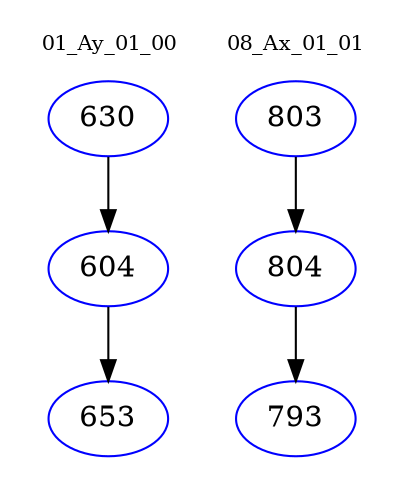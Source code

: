 digraph{
subgraph cluster_0 {
color = white
label = "01_Ay_01_00";
fontsize=10;
T0_630 [label="630", color="blue"]
T0_630 -> T0_604 [color="black"]
T0_604 [label="604", color="blue"]
T0_604 -> T0_653 [color="black"]
T0_653 [label="653", color="blue"]
}
subgraph cluster_1 {
color = white
label = "08_Ax_01_01";
fontsize=10;
T1_803 [label="803", color="blue"]
T1_803 -> T1_804 [color="black"]
T1_804 [label="804", color="blue"]
T1_804 -> T1_793 [color="black"]
T1_793 [label="793", color="blue"]
}
}

